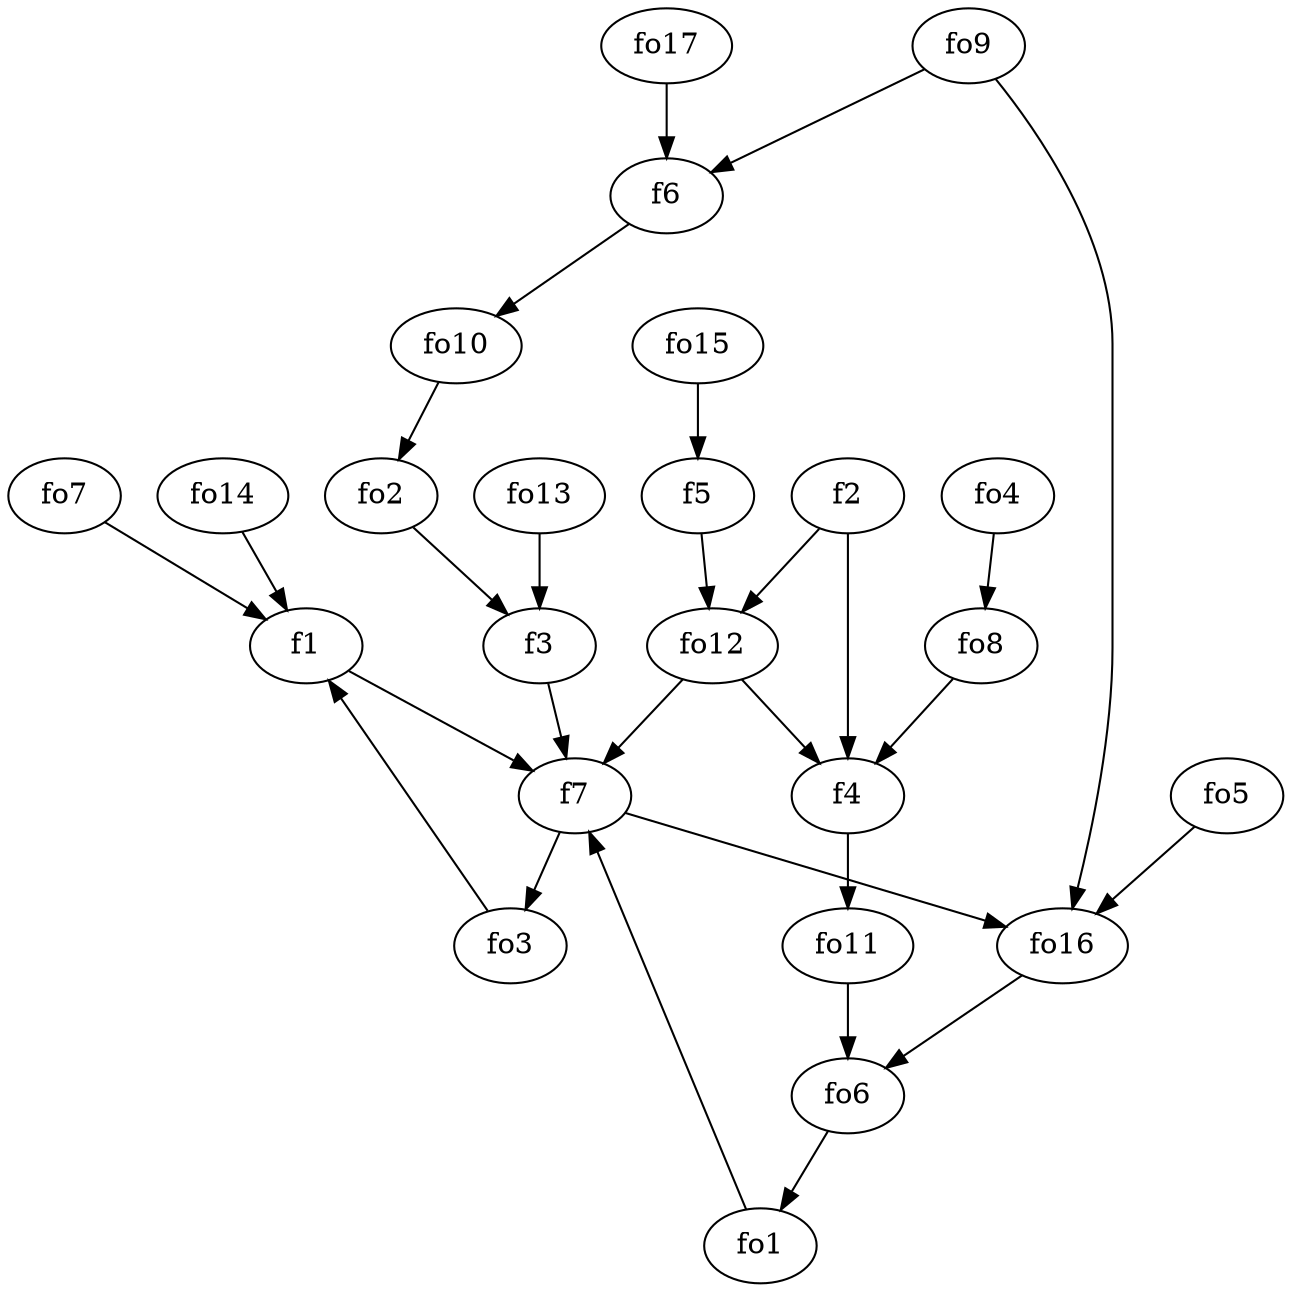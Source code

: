 strict digraph  {
f1;
f2;
f3;
f4;
f5;
f6;
f7;
fo1;
fo2;
fo3;
fo4;
fo5;
fo6;
fo7;
fo8;
fo9;
fo10;
fo11;
fo12;
fo13;
fo14;
fo15;
fo16;
fo17;
f1 -> f7  [weight=2];
f2 -> f4  [weight=2];
f2 -> fo12  [weight=2];
f3 -> f7  [weight=2];
f4 -> fo11  [weight=2];
f5 -> fo12  [weight=2];
f6 -> fo10  [weight=2];
f7 -> fo16  [weight=2];
f7 -> fo3  [weight=2];
fo1 -> f7  [weight=2];
fo2 -> f3  [weight=2];
fo3 -> f1  [weight=2];
fo4 -> fo8  [weight=2];
fo5 -> fo16  [weight=2];
fo6 -> fo1  [weight=2];
fo7 -> f1  [weight=2];
fo8 -> f4  [weight=2];
fo9 -> fo16  [weight=2];
fo9 -> f6  [weight=2];
fo10 -> fo2  [weight=2];
fo11 -> fo6  [weight=2];
fo12 -> f4  [weight=2];
fo12 -> f7  [weight=2];
fo13 -> f3  [weight=2];
fo14 -> f1  [weight=2];
fo15 -> f5  [weight=2];
fo16 -> fo6  [weight=2];
fo17 -> f6  [weight=2];
}
